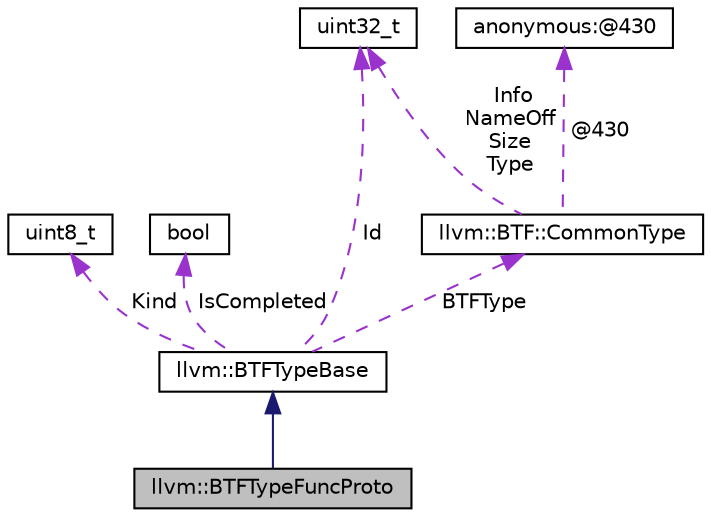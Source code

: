 digraph "llvm::BTFTypeFuncProto"
{
 // LATEX_PDF_SIZE
  bgcolor="transparent";
  edge [fontname="Helvetica",fontsize="10",labelfontname="Helvetica",labelfontsize="10"];
  node [fontname="Helvetica",fontsize="10",shape="box"];
  Node1 [label="llvm::BTFTypeFuncProto",height=0.2,width=0.4,color="black", fillcolor="grey75", style="filled", fontcolor="black",tooltip="Handle function pointer."];
  Node2 -> Node1 [dir="back",color="midnightblue",fontsize="10",style="solid",fontname="Helvetica"];
  Node2 [label="llvm::BTFTypeBase",height=0.2,width=0.4,color="black",URL="$classllvm_1_1BTFTypeBase.html",tooltip="The base class for BTF type generation."];
  Node3 -> Node2 [dir="back",color="darkorchid3",fontsize="10",style="dashed",label=" Kind" ,fontname="Helvetica"];
  Node3 [label="uint8_t",height=0.2,width=0.4,color="black",tooltip=" "];
  Node4 -> Node2 [dir="back",color="darkorchid3",fontsize="10",style="dashed",label=" IsCompleted" ,fontname="Helvetica"];
  Node4 [label="bool",height=0.2,width=0.4,color="black",URL="$classbool.html",tooltip=" "];
  Node5 -> Node2 [dir="back",color="darkorchid3",fontsize="10",style="dashed",label=" Id" ,fontname="Helvetica"];
  Node5 [label="uint32_t",height=0.2,width=0.4,color="black",URL="$classuint32__t.html",tooltip=" "];
  Node6 -> Node2 [dir="back",color="darkorchid3",fontsize="10",style="dashed",label=" BTFType" ,fontname="Helvetica"];
  Node6 [label="llvm::BTF::CommonType",height=0.2,width=0.4,color="black",URL="$structllvm_1_1BTF_1_1CommonType.html",tooltip="The BTF common type definition."];
  Node5 -> Node6 [dir="back",color="darkorchid3",fontsize="10",style="dashed",label=" Info\nNameOff\nSize\nType" ,fontname="Helvetica"];
  Node7 -> Node6 [dir="back",color="darkorchid3",fontsize="10",style="dashed",label=" @430" ,fontname="Helvetica"];
  Node7 [label="anonymous:@430",height=0.2,width=0.4,color="black",tooltip=" "];
}
